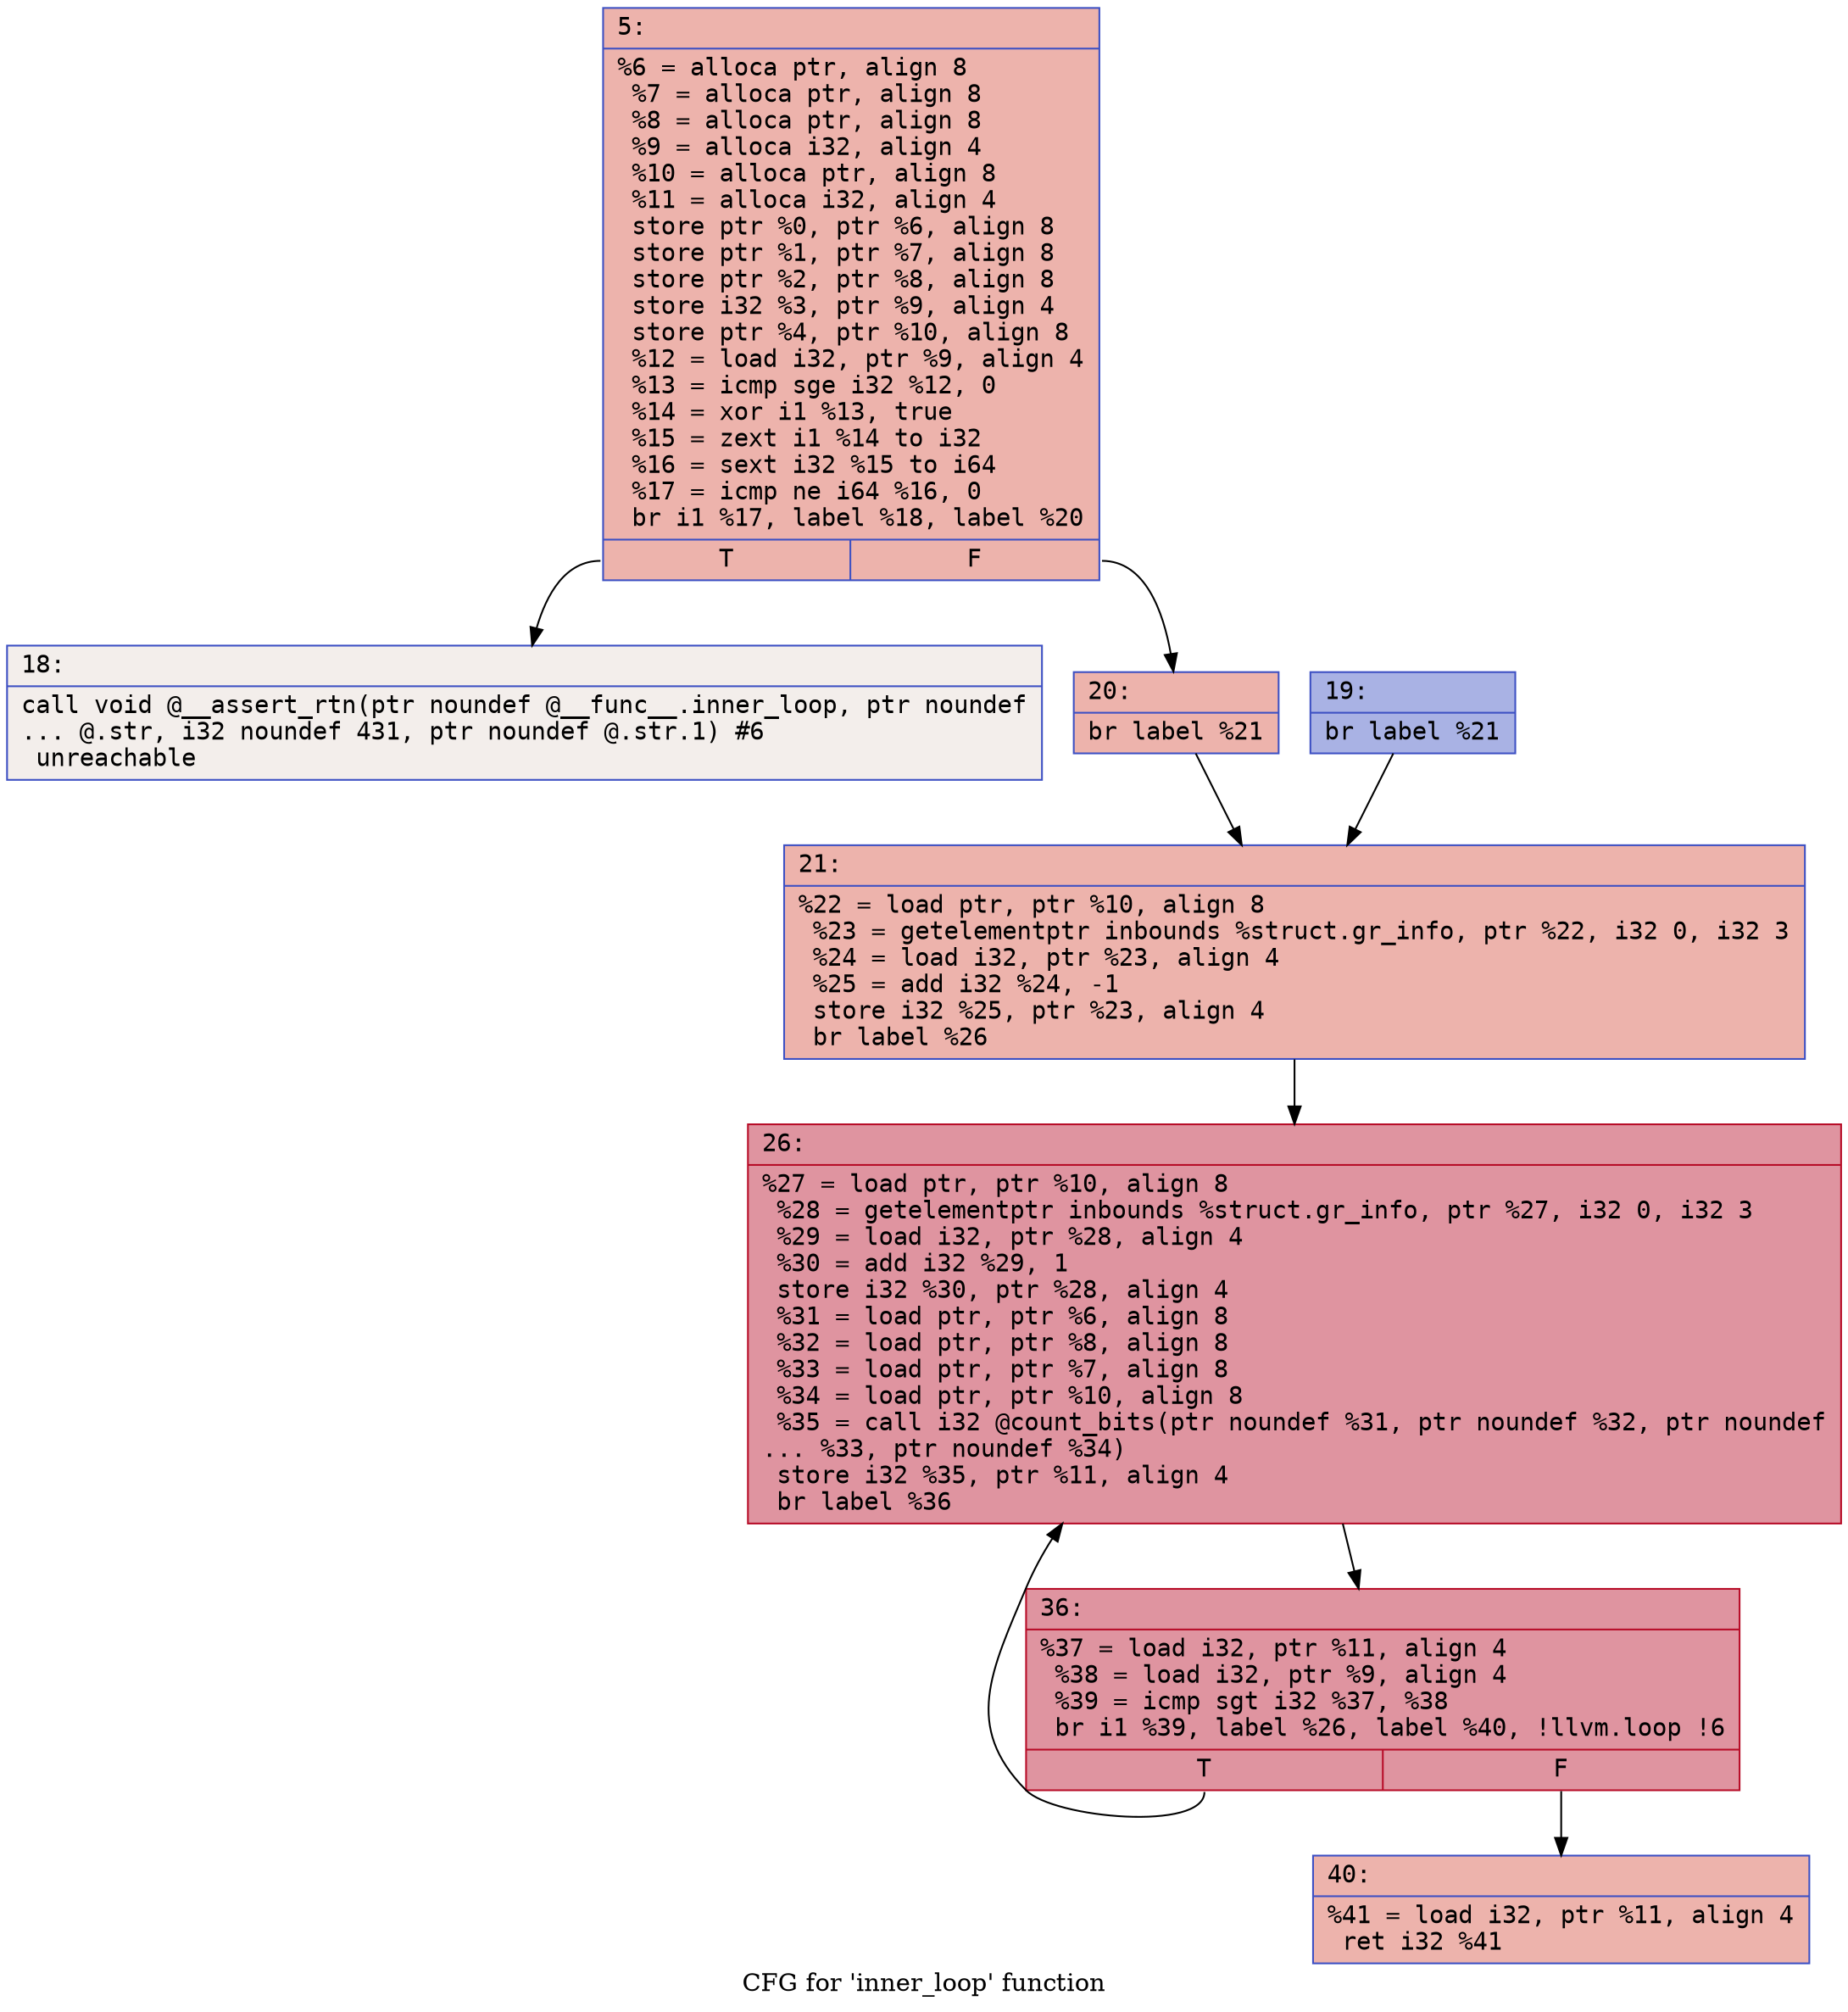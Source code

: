 digraph "CFG for 'inner_loop' function" {
	label="CFG for 'inner_loop' function";

	Node0x6000016149b0 [shape=record,color="#3d50c3ff", style=filled, fillcolor="#d6524470" fontname="Courier",label="{5:\l|  %6 = alloca ptr, align 8\l  %7 = alloca ptr, align 8\l  %8 = alloca ptr, align 8\l  %9 = alloca i32, align 4\l  %10 = alloca ptr, align 8\l  %11 = alloca i32, align 4\l  store ptr %0, ptr %6, align 8\l  store ptr %1, ptr %7, align 8\l  store ptr %2, ptr %8, align 8\l  store i32 %3, ptr %9, align 4\l  store ptr %4, ptr %10, align 8\l  %12 = load i32, ptr %9, align 4\l  %13 = icmp sge i32 %12, 0\l  %14 = xor i1 %13, true\l  %15 = zext i1 %14 to i32\l  %16 = sext i32 %15 to i64\l  %17 = icmp ne i64 %16, 0\l  br i1 %17, label %18, label %20\l|{<s0>T|<s1>F}}"];
	Node0x6000016149b0:s0 -> Node0x600001614a50[tooltip="5 -> 18\nProbability 0.00%" ];
	Node0x6000016149b0:s1 -> Node0x600001614af0[tooltip="5 -> 20\nProbability 100.00%" ];
	Node0x600001614a50 [shape=record,color="#3d50c3ff", style=filled, fillcolor="#e5d8d170" fontname="Courier",label="{18:\l|  call void @__assert_rtn(ptr noundef @__func__.inner_loop, ptr noundef\l... @.str, i32 noundef 431, ptr noundef @.str.1) #6\l  unreachable\l}"];
	Node0x600001614aa0 [shape=record,color="#3d50c3ff", style=filled, fillcolor="#3d50c370" fontname="Courier",label="{19:\l|  br label %21\l}"];
	Node0x600001614aa0 -> Node0x600001614b40[tooltip="19 -> 21\nProbability 100.00%" ];
	Node0x600001614af0 [shape=record,color="#3d50c3ff", style=filled, fillcolor="#d6524470" fontname="Courier",label="{20:\l|  br label %21\l}"];
	Node0x600001614af0 -> Node0x600001614b40[tooltip="20 -> 21\nProbability 100.00%" ];
	Node0x600001614b40 [shape=record,color="#3d50c3ff", style=filled, fillcolor="#d6524470" fontname="Courier",label="{21:\l|  %22 = load ptr, ptr %10, align 8\l  %23 = getelementptr inbounds %struct.gr_info, ptr %22, i32 0, i32 3\l  %24 = load i32, ptr %23, align 4\l  %25 = add i32 %24, -1\l  store i32 %25, ptr %23, align 4\l  br label %26\l}"];
	Node0x600001614b40 -> Node0x600001614b90[tooltip="21 -> 26\nProbability 100.00%" ];
	Node0x600001614b90 [shape=record,color="#b70d28ff", style=filled, fillcolor="#b70d2870" fontname="Courier",label="{26:\l|  %27 = load ptr, ptr %10, align 8\l  %28 = getelementptr inbounds %struct.gr_info, ptr %27, i32 0, i32 3\l  %29 = load i32, ptr %28, align 4\l  %30 = add i32 %29, 1\l  store i32 %30, ptr %28, align 4\l  %31 = load ptr, ptr %6, align 8\l  %32 = load ptr, ptr %8, align 8\l  %33 = load ptr, ptr %7, align 8\l  %34 = load ptr, ptr %10, align 8\l  %35 = call i32 @count_bits(ptr noundef %31, ptr noundef %32, ptr noundef\l... %33, ptr noundef %34)\l  store i32 %35, ptr %11, align 4\l  br label %36\l}"];
	Node0x600001614b90 -> Node0x600001614be0[tooltip="26 -> 36\nProbability 100.00%" ];
	Node0x600001614be0 [shape=record,color="#b70d28ff", style=filled, fillcolor="#b70d2870" fontname="Courier",label="{36:\l|  %37 = load i32, ptr %11, align 4\l  %38 = load i32, ptr %9, align 4\l  %39 = icmp sgt i32 %37, %38\l  br i1 %39, label %26, label %40, !llvm.loop !6\l|{<s0>T|<s1>F}}"];
	Node0x600001614be0:s0 -> Node0x600001614b90[tooltip="36 -> 26\nProbability 96.88%" ];
	Node0x600001614be0:s1 -> Node0x600001614c30[tooltip="36 -> 40\nProbability 3.12%" ];
	Node0x600001614c30 [shape=record,color="#3d50c3ff", style=filled, fillcolor="#d6524470" fontname="Courier",label="{40:\l|  %41 = load i32, ptr %11, align 4\l  ret i32 %41\l}"];
}
